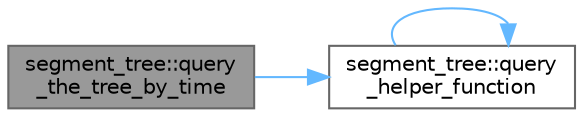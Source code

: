 digraph "segment_tree::query_the_tree_by_time"
{
 // LATEX_PDF_SIZE
  bgcolor="transparent";
  edge [fontname=Helvetica,fontsize=10,labelfontname=Helvetica,labelfontsize=10];
  node [fontname=Helvetica,fontsize=10,shape=box,height=0.2,width=0.4];
  rankdir="LR";
  Node1 [id="Node000001",label="segment_tree::query\l_the_tree_by_time",height=0.2,width=0.4,color="gray40", fillcolor="grey60", style="filled", fontcolor="black",tooltip=" "];
  Node1 -> Node2 [id="edge1_Node000001_Node000002",color="steelblue1",style="solid",tooltip=" "];
  Node2 [id="Node000002",label="segment_tree::query\l_helper_function",height=0.2,width=0.4,color="grey40", fillcolor="white", style="filled",URL="$classsegment__tree.html#af390798d51445ec6b0ebefa2f2c2e88f",tooltip=" "];
  Node2 -> Node2 [id="edge2_Node000002_Node000002",color="steelblue1",style="solid",tooltip=" "];
}
